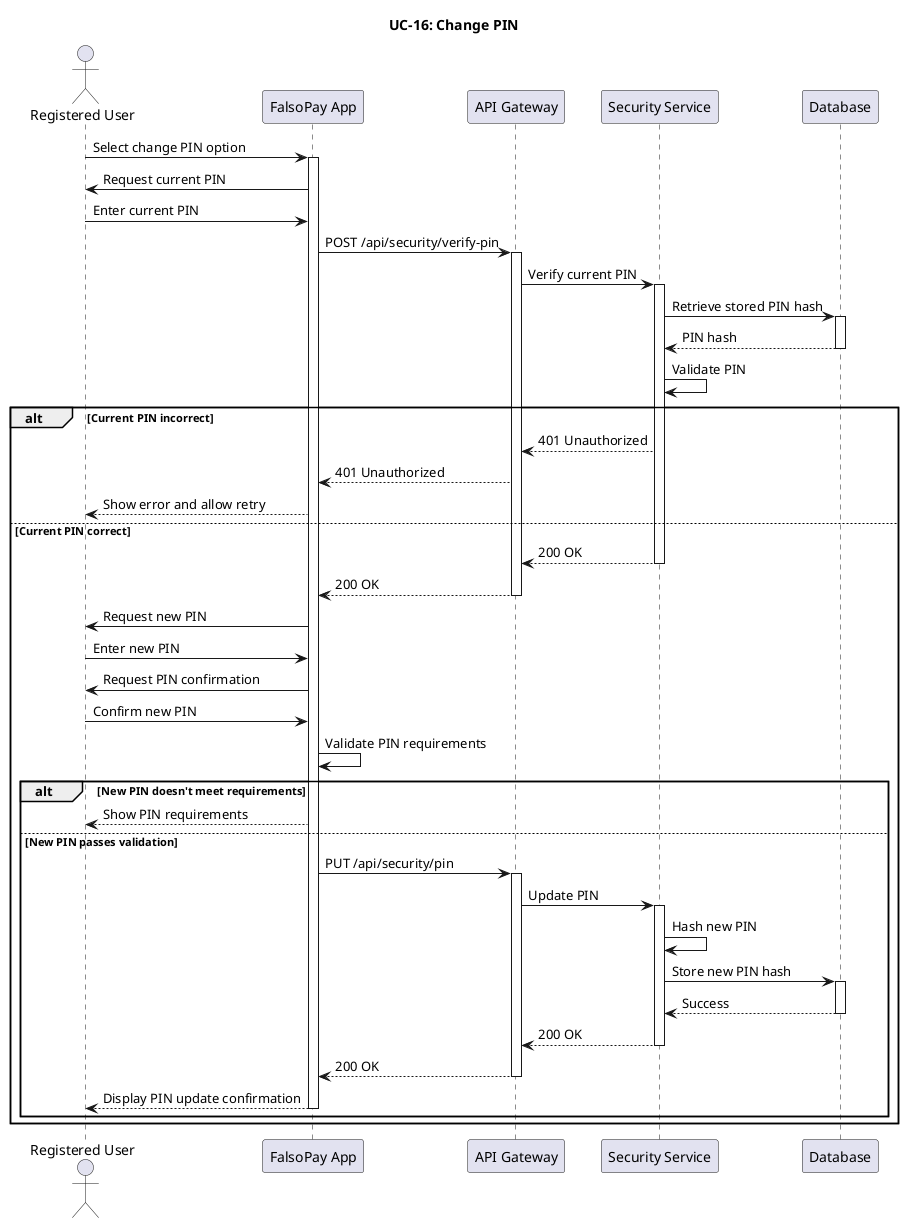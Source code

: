 @startuml UC16-ChangePin

actor "Registered User" as User
participant "FalsoPay App" as App
participant "API Gateway" as Gateway
participant "Security Service" as SecService
participant "Database" as DB

title UC-16: Change PIN

User -> App: Select change PIN option
activate App

App -> User: Request current PIN
User -> App: Enter current PIN
App -> Gateway: POST /api/security/verify-pin
activate Gateway

Gateway -> SecService: Verify current PIN
activate SecService

SecService -> DB: Retrieve stored PIN hash
activate DB
DB --> SecService: PIN hash
deactivate DB

SecService -> SecService: Validate PIN

alt Current PIN incorrect
    SecService --> Gateway: 401 Unauthorized
    Gateway --> App: 401 Unauthorized
    App --> User: Show error and allow retry
else Current PIN correct
    SecService --> Gateway: 200 OK
    deactivate SecService
    
    Gateway --> App: 200 OK
    deactivate Gateway
    
    App -> User: Request new PIN
    User -> App: Enter new PIN
    App -> User: Request PIN confirmation
    User -> App: Confirm new PIN
    
    App -> App: Validate PIN requirements
    
    alt New PIN doesn't meet requirements
        App --> User: Show PIN requirements
    else New PIN passes validation
        App -> Gateway: PUT /api/security/pin
        activate Gateway
        
        Gateway -> SecService: Update PIN
        activate SecService
        
        SecService -> SecService: Hash new PIN
        SecService -> DB: Store new PIN hash
        activate DB
        DB --> SecService: Success
        deactivate DB
        
        SecService --> Gateway: 200 OK
        deactivate SecService
        
        Gateway --> App: 200 OK
        deactivate Gateway
        
        App --> User: Display PIN update confirmation
        deactivate App
    end
end

@enduml 